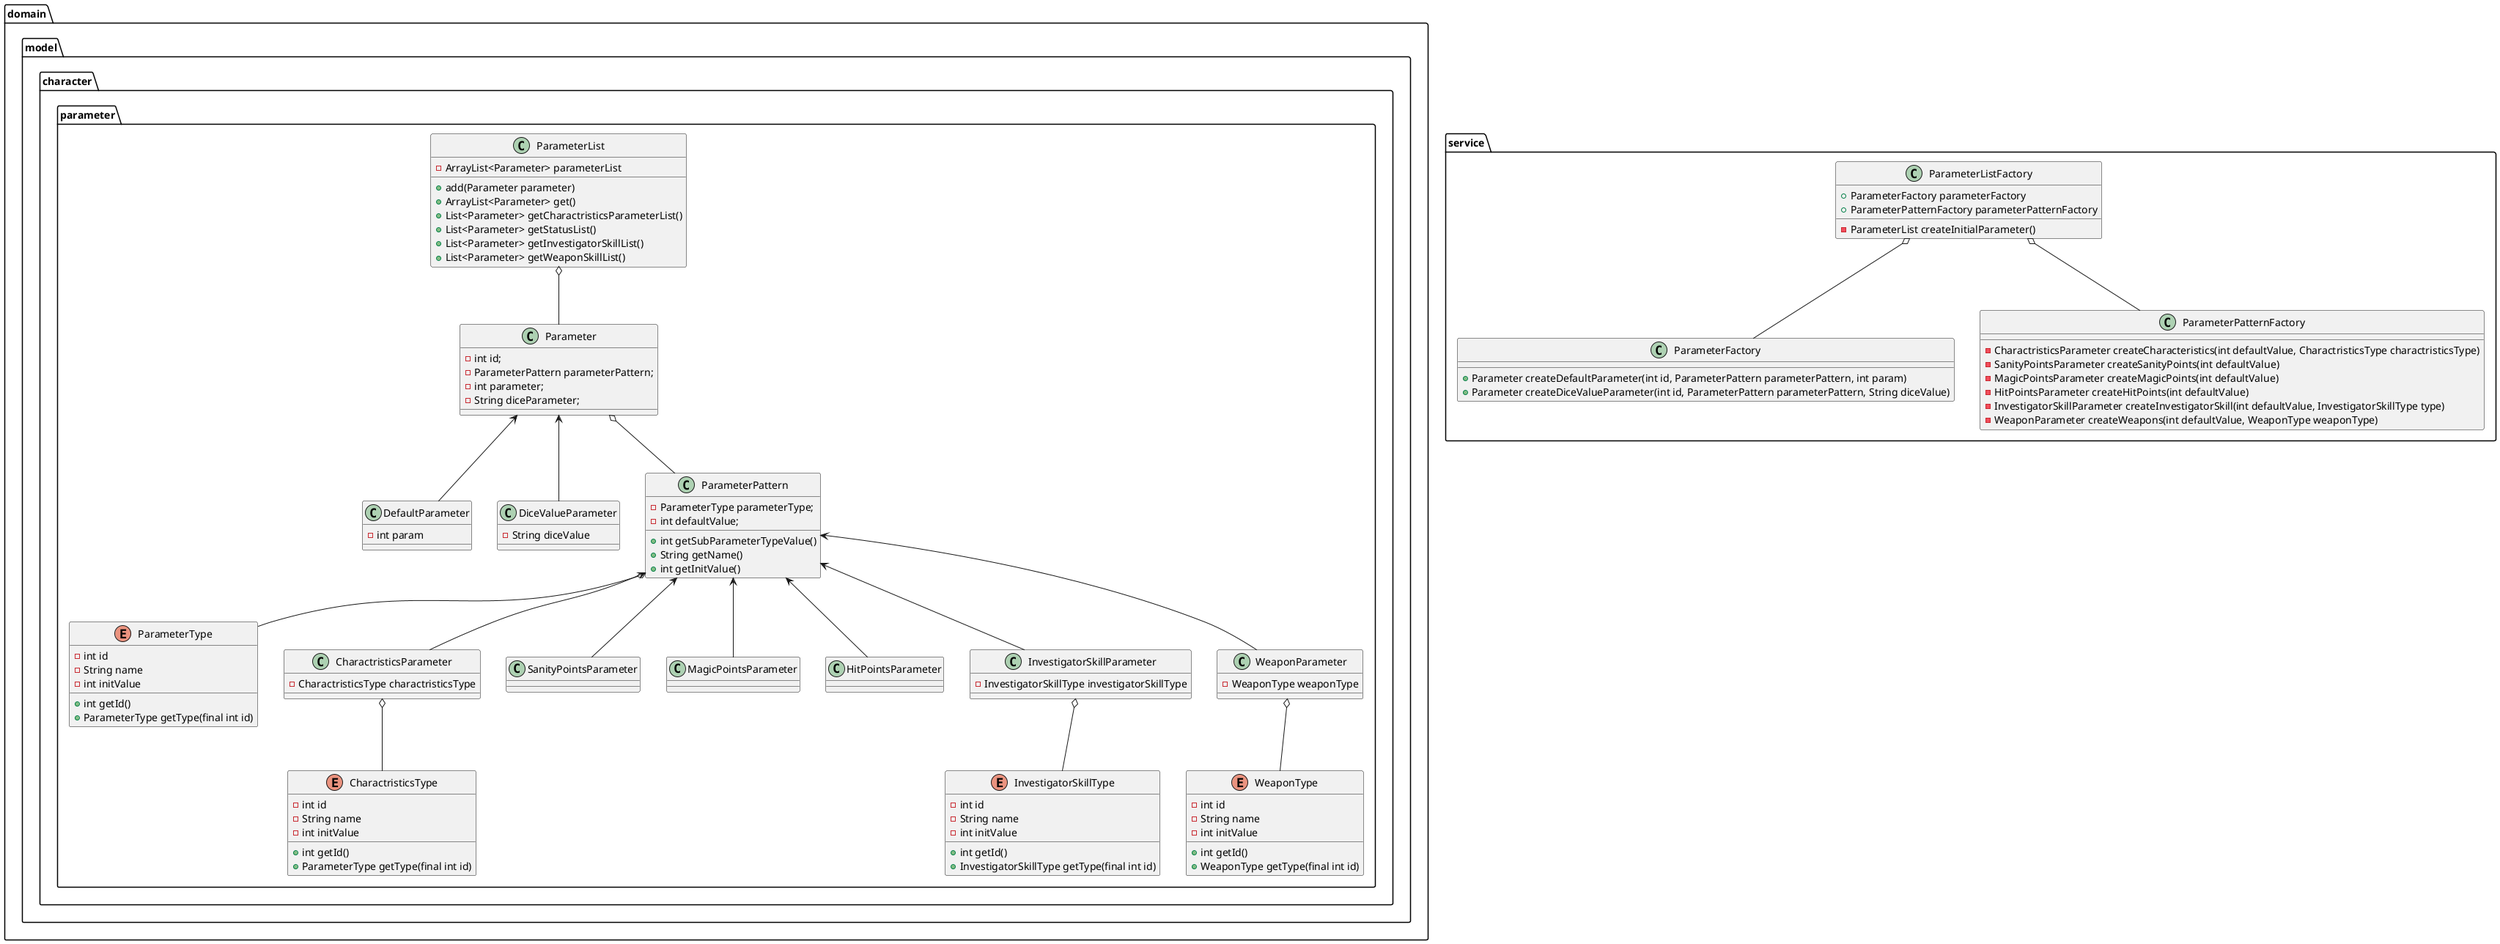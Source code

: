 @startuml

package domain.model.character.parameter {
  class ParameterList {
    - ArrayList<Parameter> parameterList
    + add(Parameter parameter)
    + ArrayList<Parameter> get()
    + List<Parameter> getCharactristicsParameterList()
    + List<Parameter> getStatusList()
    + List<Parameter> getInvestigatorSkillList()
    + List<Parameter> getWeaponSkillList()
  }
  class Parameter {
    - int id;
    - ParameterPattern parameterPattern;
    - int parameter;
    - String diceParameter;
  }
  class DefaultParameter {
    - int param
  }
  class DiceValueParameter {
    - String diceValue
  }
  class ParameterPattern {
    - ParameterType parameterType;
    - int defaultValue;
    + int getSubParameterTypeValue()
    + String getName()
    + int getInitValue()
  }
  enum ParameterType {
    - int id
    - String name
    - int initValue
    + int getId()
    + ParameterType getType(final int id)
  }
  class CharactristicsParameter {
    - CharactristicsType charactristicsType
  }
  enum CharactristicsType {
    - int id
    - String name
    - int initValue
    + int getId()
    + ParameterType getType(final int id)
  }
  class SanityPointsParameter {
  }
  class MagicPointsParameter {
  }
  class HitPointsParameter {
  }
  class InvestigatorSkillParameter {
    - InvestigatorSkillType investigatorSkillType
  }
  enum InvestigatorSkillType {
    - int id
    - String name
    - int initValue
    + int getId()
    + InvestigatorSkillType getType(final int id)
  }
  class WeaponParameter {
    - WeaponType weaponType
  }
  enum WeaponType {
    - int id
    - String name
    - int initValue
    + int getId()
    + WeaponType getType(final int id)
  }

  ParameterList o-- Parameter

  Parameter o-- ParameterPattern
  Parameter <-- DefaultParameter
  Parameter <-- DiceValueParameter
  ParameterPattern o-- ParameterType

  ParameterPattern <-- CharactristicsParameter
  CharactristicsParameter o-- CharactristicsType

  ParameterPattern <-- SanityPointsParameter
  ParameterPattern <-- MagicPointsParameter
  ParameterPattern <-- HitPointsParameter
  ParameterPattern <-- InvestigatorSkillParameter
  InvestigatorSkillParameter o-- InvestigatorSkillType
  ParameterPattern <-- WeaponParameter
  WeaponParameter o-- WeaponType
}

package service {
  class ParameterFactory {
    + Parameter createDefaultParameter(int id, ParameterPattern parameterPattern, int param)
    + Parameter createDiceValueParameter(int id, ParameterPattern parameterPattern, String diceValue)
  }
  class ParameterPatternFactory {
    - CharactristicsParameter createCharacteristics(int defaultValue, CharactristicsType charactristicsType)
    - SanityPointsParameter createSanityPoints(int defaultValue)
    - MagicPointsParameter createMagicPoints(int defaultValue)
    - HitPointsParameter createHitPoints(int defaultValue)
    - InvestigatorSkillParameter createInvestigatorSkill(int defaultValue, InvestigatorSkillType type)
    - WeaponParameter createWeapons(int defaultValue, WeaponType weaponType)
  }
  class ParameterListFactory {
    + ParameterFactory parameterFactory
    + ParameterPatternFactory parameterPatternFactory
    - ParameterList createInitialParameter()
  }

  ParameterListFactory o-- ParameterFactory
  ParameterListFactory o-- ParameterPatternFactory
}

@enduml
